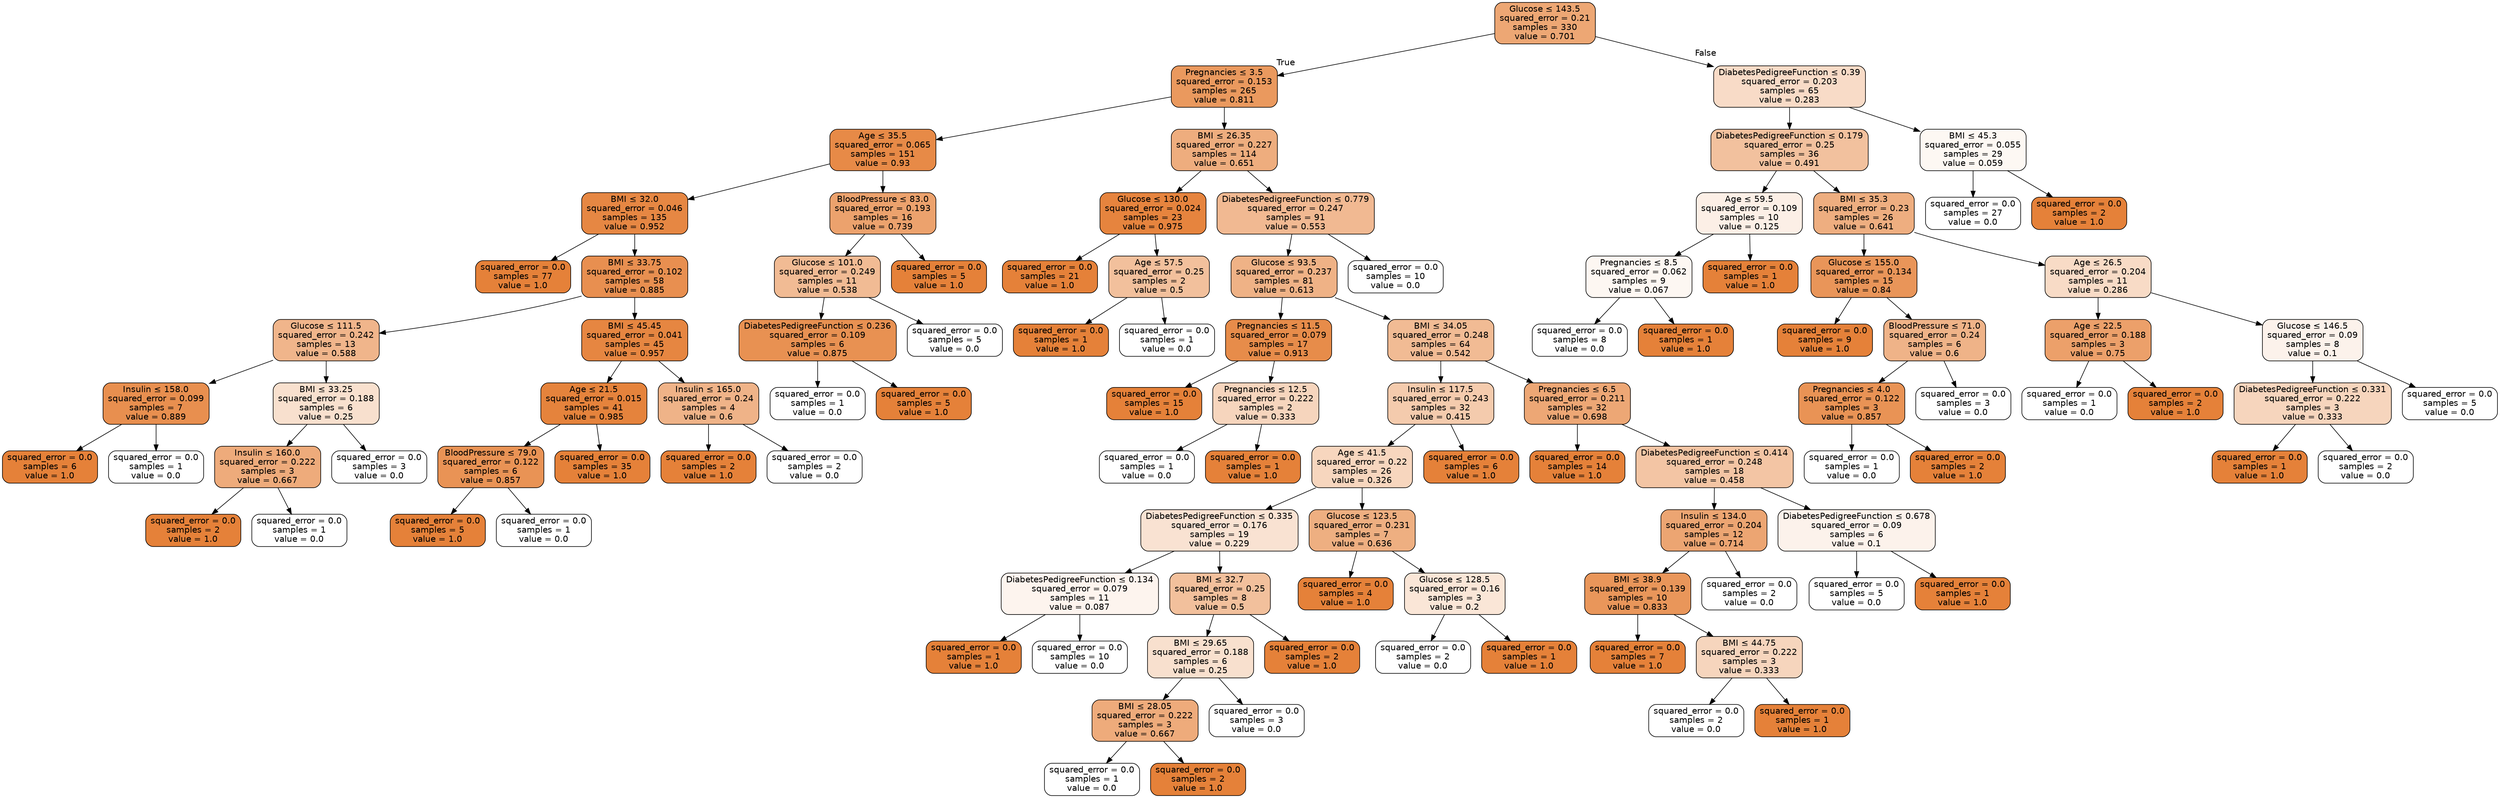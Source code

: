 digraph Tree {
node [shape=box, style="filled, rounded", color="black", fontname="helvetica"] ;
edge [fontname="helvetica"] ;
0 [label=<Glucose &le; 143.5<br/>squared_error = 0.21<br/>samples = 330<br/>value = 0.701>, fillcolor="#eda774"] ;
1 [label=<Pregnancies &le; 3.5<br/>squared_error = 0.153<br/>samples = 265<br/>value = 0.811>, fillcolor="#ea995e"] ;
0 -> 1 [labeldistance=2.5, labelangle=45, headlabel="True"] ;
2 [label=<Age &le; 35.5<br/>squared_error = 0.065<br/>samples = 151<br/>value = 0.93>, fillcolor="#e78a47"] ;
1 -> 2 ;
3 [label=<BMI &le; 32.0<br/>squared_error = 0.046<br/>samples = 135<br/>value = 0.952>, fillcolor="#e68743"] ;
2 -> 3 ;
4 [label=<squared_error = 0.0<br/>samples = 77<br/>value = 1.0>, fillcolor="#e58139"] ;
3 -> 4 ;
5 [label=<BMI &le; 33.75<br/>squared_error = 0.102<br/>samples = 58<br/>value = 0.885>, fillcolor="#e88f50"] ;
3 -> 5 ;
6 [label=<Glucose &le; 111.5<br/>squared_error = 0.242<br/>samples = 13<br/>value = 0.588>, fillcolor="#f0b58b"] ;
5 -> 6 ;
7 [label=<Insulin &le; 158.0<br/>squared_error = 0.099<br/>samples = 7<br/>value = 0.889>, fillcolor="#e88f4f"] ;
6 -> 7 ;
8 [label=<squared_error = 0.0<br/>samples = 6<br/>value = 1.0>, fillcolor="#e58139"] ;
7 -> 8 ;
9 [label=<squared_error = 0.0<br/>samples = 1<br/>value = 0.0>, fillcolor="#ffffff"] ;
7 -> 9 ;
10 [label=<BMI &le; 33.25<br/>squared_error = 0.188<br/>samples = 6<br/>value = 0.25>, fillcolor="#f8e0ce"] ;
6 -> 10 ;
11 [label=<Insulin &le; 160.0<br/>squared_error = 0.222<br/>samples = 3<br/>value = 0.667>, fillcolor="#eeab7b"] ;
10 -> 11 ;
12 [label=<squared_error = 0.0<br/>samples = 2<br/>value = 1.0>, fillcolor="#e58139"] ;
11 -> 12 ;
13 [label=<squared_error = 0.0<br/>samples = 1<br/>value = 0.0>, fillcolor="#ffffff"] ;
11 -> 13 ;
14 [label=<squared_error = 0.0<br/>samples = 3<br/>value = 0.0>, fillcolor="#ffffff"] ;
10 -> 14 ;
15 [label=<BMI &le; 45.45<br/>squared_error = 0.041<br/>samples = 45<br/>value = 0.957>, fillcolor="#e68641"] ;
5 -> 15 ;
16 [label=<Age &le; 21.5<br/>squared_error = 0.015<br/>samples = 41<br/>value = 0.985>, fillcolor="#e5833c"] ;
15 -> 16 ;
17 [label=<BloodPressure &le; 79.0<br/>squared_error = 0.122<br/>samples = 6<br/>value = 0.857>, fillcolor="#e99355"] ;
16 -> 17 ;
18 [label=<squared_error = 0.0<br/>samples = 5<br/>value = 1.0>, fillcolor="#e58139"] ;
17 -> 18 ;
19 [label=<squared_error = 0.0<br/>samples = 1<br/>value = 0.0>, fillcolor="#ffffff"] ;
17 -> 19 ;
20 [label=<squared_error = 0.0<br/>samples = 35<br/>value = 1.0>, fillcolor="#e58139"] ;
16 -> 20 ;
21 [label=<Insulin &le; 165.0<br/>squared_error = 0.24<br/>samples = 4<br/>value = 0.6>, fillcolor="#efb388"] ;
15 -> 21 ;
22 [label=<squared_error = 0.0<br/>samples = 2<br/>value = 1.0>, fillcolor="#e58139"] ;
21 -> 22 ;
23 [label=<squared_error = 0.0<br/>samples = 2<br/>value = 0.0>, fillcolor="#ffffff"] ;
21 -> 23 ;
24 [label=<BloodPressure &le; 83.0<br/>squared_error = 0.193<br/>samples = 16<br/>value = 0.739>, fillcolor="#eca26d"] ;
2 -> 24 ;
25 [label=<Glucose &le; 101.0<br/>squared_error = 0.249<br/>samples = 11<br/>value = 0.538>, fillcolor="#f1bb94"] ;
24 -> 25 ;
26 [label=<DiabetesPedigreeFunction &le; 0.236<br/>squared_error = 0.109<br/>samples = 6<br/>value = 0.875>, fillcolor="#e89152"] ;
25 -> 26 ;
27 [label=<squared_error = 0.0<br/>samples = 1<br/>value = 0.0>, fillcolor="#ffffff"] ;
26 -> 27 ;
28 [label=<squared_error = 0.0<br/>samples = 5<br/>value = 1.0>, fillcolor="#e58139"] ;
26 -> 28 ;
29 [label=<squared_error = 0.0<br/>samples = 5<br/>value = 0.0>, fillcolor="#ffffff"] ;
25 -> 29 ;
30 [label=<squared_error = 0.0<br/>samples = 5<br/>value = 1.0>, fillcolor="#e58139"] ;
24 -> 30 ;
31 [label=<BMI &le; 26.35<br/>squared_error = 0.227<br/>samples = 114<br/>value = 0.651>, fillcolor="#eead7e"] ;
1 -> 31 ;
32 [label=<Glucose &le; 130.0<br/>squared_error = 0.024<br/>samples = 23<br/>value = 0.975>, fillcolor="#e6843e"] ;
31 -> 32 ;
33 [label=<squared_error = 0.0<br/>samples = 21<br/>value = 1.0>, fillcolor="#e58139"] ;
32 -> 33 ;
34 [label=<Age &le; 57.5<br/>squared_error = 0.25<br/>samples = 2<br/>value = 0.5>, fillcolor="#f2c09c"] ;
32 -> 34 ;
35 [label=<squared_error = 0.0<br/>samples = 1<br/>value = 1.0>, fillcolor="#e58139"] ;
34 -> 35 ;
36 [label=<squared_error = 0.0<br/>samples = 1<br/>value = 0.0>, fillcolor="#ffffff"] ;
34 -> 36 ;
37 [label=<DiabetesPedigreeFunction &le; 0.779<br/>squared_error = 0.247<br/>samples = 91<br/>value = 0.553>, fillcolor="#f1b992"] ;
31 -> 37 ;
38 [label=<Glucose &le; 93.5<br/>squared_error = 0.237<br/>samples = 81<br/>value = 0.613>, fillcolor="#efb286"] ;
37 -> 38 ;
39 [label=<Pregnancies &le; 11.5<br/>squared_error = 0.079<br/>samples = 17<br/>value = 0.913>, fillcolor="#e78c4a"] ;
38 -> 39 ;
40 [label=<squared_error = 0.0<br/>samples = 15<br/>value = 1.0>, fillcolor="#e58139"] ;
39 -> 40 ;
41 [label=<Pregnancies &le; 12.5<br/>squared_error = 0.222<br/>samples = 2<br/>value = 0.333>, fillcolor="#f6d5bd"] ;
39 -> 41 ;
42 [label=<squared_error = 0.0<br/>samples = 1<br/>value = 0.0>, fillcolor="#ffffff"] ;
41 -> 42 ;
43 [label=<squared_error = 0.0<br/>samples = 1<br/>value = 1.0>, fillcolor="#e58139"] ;
41 -> 43 ;
44 [label=<BMI &le; 34.05<br/>squared_error = 0.248<br/>samples = 64<br/>value = 0.542>, fillcolor="#f1bb94"] ;
38 -> 44 ;
45 [label=<Insulin &le; 117.5<br/>squared_error = 0.243<br/>samples = 32<br/>value = 0.415>, fillcolor="#f4cbad"] ;
44 -> 45 ;
46 [label=<Age &le; 41.5<br/>squared_error = 0.22<br/>samples = 26<br/>value = 0.326>, fillcolor="#f7d6be"] ;
45 -> 46 ;
47 [label=<DiabetesPedigreeFunction &le; 0.335<br/>squared_error = 0.176<br/>samples = 19<br/>value = 0.229>, fillcolor="#f9e2d2"] ;
46 -> 47 ;
48 [label=<DiabetesPedigreeFunction &le; 0.134<br/>squared_error = 0.079<br/>samples = 11<br/>value = 0.087>, fillcolor="#fdf4ee"] ;
47 -> 48 ;
49 [label=<squared_error = 0.0<br/>samples = 1<br/>value = 1.0>, fillcolor="#e58139"] ;
48 -> 49 ;
50 [label=<squared_error = 0.0<br/>samples = 10<br/>value = 0.0>, fillcolor="#ffffff"] ;
48 -> 50 ;
51 [label=<BMI &le; 32.7<br/>squared_error = 0.25<br/>samples = 8<br/>value = 0.5>, fillcolor="#f2c09c"] ;
47 -> 51 ;
52 [label=<BMI &le; 29.65<br/>squared_error = 0.188<br/>samples = 6<br/>value = 0.25>, fillcolor="#f8e0ce"] ;
51 -> 52 ;
53 [label=<BMI &le; 28.05<br/>squared_error = 0.222<br/>samples = 3<br/>value = 0.667>, fillcolor="#eeab7b"] ;
52 -> 53 ;
54 [label=<squared_error = 0.0<br/>samples = 1<br/>value = 0.0>, fillcolor="#ffffff"] ;
53 -> 54 ;
55 [label=<squared_error = 0.0<br/>samples = 2<br/>value = 1.0>, fillcolor="#e58139"] ;
53 -> 55 ;
56 [label=<squared_error = 0.0<br/>samples = 3<br/>value = 0.0>, fillcolor="#ffffff"] ;
52 -> 56 ;
57 [label=<squared_error = 0.0<br/>samples = 2<br/>value = 1.0>, fillcolor="#e58139"] ;
51 -> 57 ;
58 [label=<Glucose &le; 123.5<br/>squared_error = 0.231<br/>samples = 7<br/>value = 0.636>, fillcolor="#eeaf81"] ;
46 -> 58 ;
59 [label=<squared_error = 0.0<br/>samples = 4<br/>value = 1.0>, fillcolor="#e58139"] ;
58 -> 59 ;
60 [label=<Glucose &le; 128.5<br/>squared_error = 0.16<br/>samples = 3<br/>value = 0.2>, fillcolor="#fae6d7"] ;
58 -> 60 ;
61 [label=<squared_error = 0.0<br/>samples = 2<br/>value = 0.0>, fillcolor="#ffffff"] ;
60 -> 61 ;
62 [label=<squared_error = 0.0<br/>samples = 1<br/>value = 1.0>, fillcolor="#e58139"] ;
60 -> 62 ;
63 [label=<squared_error = 0.0<br/>samples = 6<br/>value = 1.0>, fillcolor="#e58139"] ;
45 -> 63 ;
64 [label=<Pregnancies &le; 6.5<br/>squared_error = 0.211<br/>samples = 32<br/>value = 0.698>, fillcolor="#eda775"] ;
44 -> 64 ;
65 [label=<squared_error = 0.0<br/>samples = 14<br/>value = 1.0>, fillcolor="#e58139"] ;
64 -> 65 ;
66 [label=<DiabetesPedigreeFunction &le; 0.414<br/>squared_error = 0.248<br/>samples = 18<br/>value = 0.458>, fillcolor="#f3c5a4"] ;
64 -> 66 ;
67 [label=<Insulin &le; 134.0<br/>squared_error = 0.204<br/>samples = 12<br/>value = 0.714>, fillcolor="#eca572"] ;
66 -> 67 ;
68 [label=<BMI &le; 38.9<br/>squared_error = 0.139<br/>samples = 10<br/>value = 0.833>, fillcolor="#e9965a"] ;
67 -> 68 ;
69 [label=<squared_error = 0.0<br/>samples = 7<br/>value = 1.0>, fillcolor="#e58139"] ;
68 -> 69 ;
70 [label=<BMI &le; 44.75<br/>squared_error = 0.222<br/>samples = 3<br/>value = 0.333>, fillcolor="#f6d5bd"] ;
68 -> 70 ;
71 [label=<squared_error = 0.0<br/>samples = 2<br/>value = 0.0>, fillcolor="#ffffff"] ;
70 -> 71 ;
72 [label=<squared_error = 0.0<br/>samples = 1<br/>value = 1.0>, fillcolor="#e58139"] ;
70 -> 72 ;
73 [label=<squared_error = 0.0<br/>samples = 2<br/>value = 0.0>, fillcolor="#ffffff"] ;
67 -> 73 ;
74 [label=<DiabetesPedigreeFunction &le; 0.678<br/>squared_error = 0.09<br/>samples = 6<br/>value = 0.1>, fillcolor="#fcf2eb"] ;
66 -> 74 ;
75 [label=<squared_error = 0.0<br/>samples = 5<br/>value = 0.0>, fillcolor="#ffffff"] ;
74 -> 75 ;
76 [label=<squared_error = 0.0<br/>samples = 1<br/>value = 1.0>, fillcolor="#e58139"] ;
74 -> 76 ;
77 [label=<squared_error = 0.0<br/>samples = 10<br/>value = 0.0>, fillcolor="#ffffff"] ;
37 -> 77 ;
78 [label=<DiabetesPedigreeFunction &le; 0.39<br/>squared_error = 0.203<br/>samples = 65<br/>value = 0.283>, fillcolor="#f8dbc7"] ;
0 -> 78 [labeldistance=2.5, labelangle=-45, headlabel="False"] ;
79 [label=<DiabetesPedigreeFunction &le; 0.179<br/>squared_error = 0.25<br/>samples = 36<br/>value = 0.491>, fillcolor="#f2c19e"] ;
78 -> 79 ;
80 [label=<Age &le; 59.5<br/>squared_error = 0.109<br/>samples = 10<br/>value = 0.125>, fillcolor="#fcefe6"] ;
79 -> 80 ;
81 [label=<Pregnancies &le; 8.5<br/>squared_error = 0.062<br/>samples = 9<br/>value = 0.067>, fillcolor="#fdf7f2"] ;
80 -> 81 ;
82 [label=<squared_error = 0.0<br/>samples = 8<br/>value = 0.0>, fillcolor="#ffffff"] ;
81 -> 82 ;
83 [label=<squared_error = 0.0<br/>samples = 1<br/>value = 1.0>, fillcolor="#e58139"] ;
81 -> 83 ;
84 [label=<squared_error = 0.0<br/>samples = 1<br/>value = 1.0>, fillcolor="#e58139"] ;
80 -> 84 ;
85 [label=<BMI &le; 35.3<br/>squared_error = 0.23<br/>samples = 26<br/>value = 0.641>, fillcolor="#eeae80"] ;
79 -> 85 ;
86 [label=<Glucose &le; 155.0<br/>squared_error = 0.134<br/>samples = 15<br/>value = 0.84>, fillcolor="#e99559"] ;
85 -> 86 ;
87 [label=<squared_error = 0.0<br/>samples = 9<br/>value = 1.0>, fillcolor="#e58139"] ;
86 -> 87 ;
88 [label=<BloodPressure &le; 71.0<br/>squared_error = 0.24<br/>samples = 6<br/>value = 0.6>, fillcolor="#efb388"] ;
86 -> 88 ;
89 [label=<Pregnancies &le; 4.0<br/>squared_error = 0.122<br/>samples = 3<br/>value = 0.857>, fillcolor="#e99355"] ;
88 -> 89 ;
90 [label=<squared_error = 0.0<br/>samples = 1<br/>value = 0.0>, fillcolor="#ffffff"] ;
89 -> 90 ;
91 [label=<squared_error = 0.0<br/>samples = 2<br/>value = 1.0>, fillcolor="#e58139"] ;
89 -> 91 ;
92 [label=<squared_error = 0.0<br/>samples = 3<br/>value = 0.0>, fillcolor="#ffffff"] ;
88 -> 92 ;
93 [label=<Age &le; 26.5<br/>squared_error = 0.204<br/>samples = 11<br/>value = 0.286>, fillcolor="#f8dbc6"] ;
85 -> 93 ;
94 [label=<Age &le; 22.5<br/>squared_error = 0.188<br/>samples = 3<br/>value = 0.75>, fillcolor="#eca06a"] ;
93 -> 94 ;
95 [label=<squared_error = 0.0<br/>samples = 1<br/>value = 0.0>, fillcolor="#ffffff"] ;
94 -> 95 ;
96 [label=<squared_error = 0.0<br/>samples = 2<br/>value = 1.0>, fillcolor="#e58139"] ;
94 -> 96 ;
97 [label=<Glucose &le; 146.5<br/>squared_error = 0.09<br/>samples = 8<br/>value = 0.1>, fillcolor="#fcf2eb"] ;
93 -> 97 ;
98 [label=<DiabetesPedigreeFunction &le; 0.331<br/>squared_error = 0.222<br/>samples = 3<br/>value = 0.333>, fillcolor="#f6d5bd"] ;
97 -> 98 ;
99 [label=<squared_error = 0.0<br/>samples = 1<br/>value = 1.0>, fillcolor="#e58139"] ;
98 -> 99 ;
100 [label=<squared_error = 0.0<br/>samples = 2<br/>value = 0.0>, fillcolor="#ffffff"] ;
98 -> 100 ;
101 [label=<squared_error = 0.0<br/>samples = 5<br/>value = 0.0>, fillcolor="#ffffff"] ;
97 -> 101 ;
102 [label=<BMI &le; 45.3<br/>squared_error = 0.055<br/>samples = 29<br/>value = 0.059>, fillcolor="#fdf8f3"] ;
78 -> 102 ;
103 [label=<squared_error = 0.0<br/>samples = 27<br/>value = 0.0>, fillcolor="#ffffff"] ;
102 -> 103 ;
104 [label=<squared_error = 0.0<br/>samples = 2<br/>value = 1.0>, fillcolor="#e58139"] ;
102 -> 104 ;
}